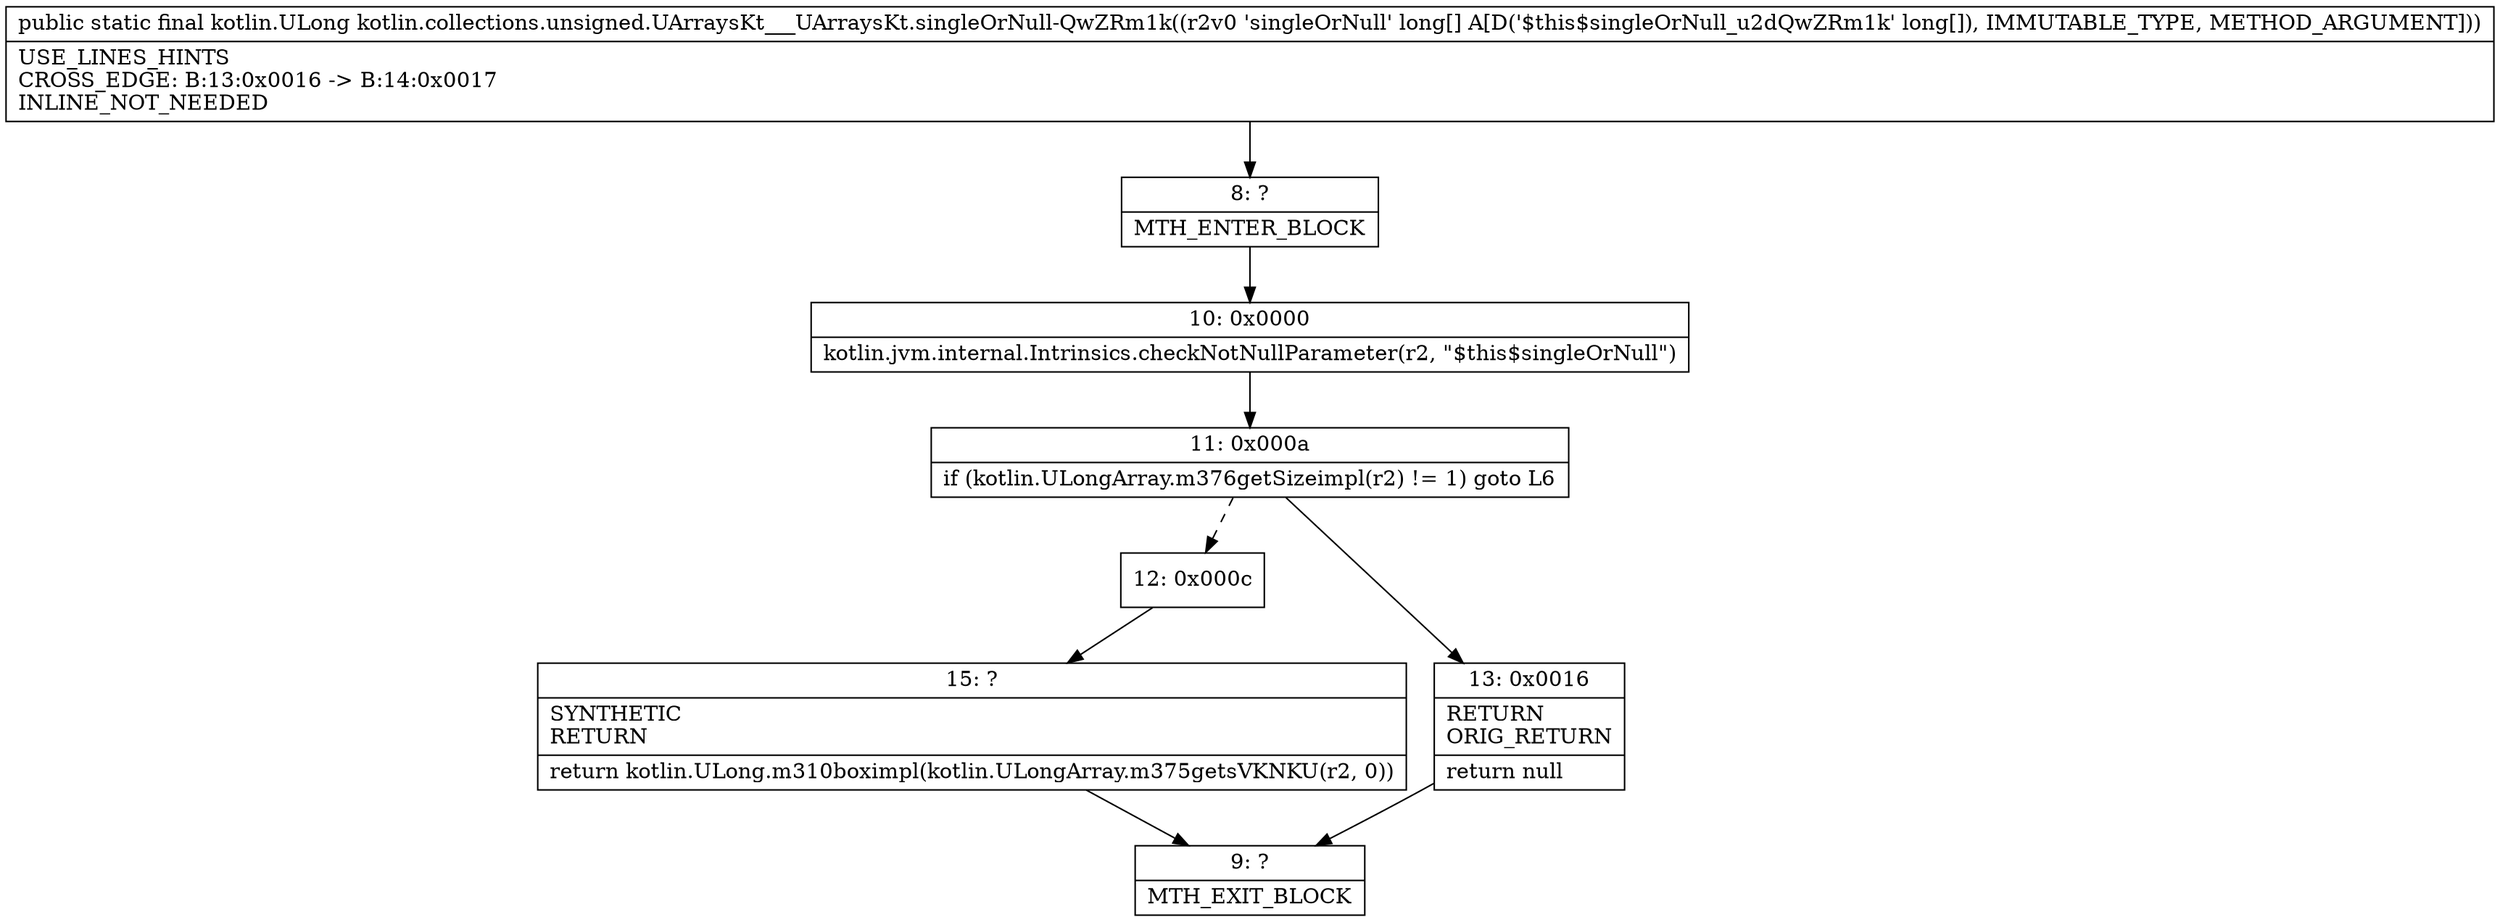 digraph "CFG forkotlin.collections.unsigned.UArraysKt___UArraysKt.singleOrNull\-QwZRm1k([J)Lkotlin\/ULong;" {
Node_8 [shape=record,label="{8\:\ ?|MTH_ENTER_BLOCK\l}"];
Node_10 [shape=record,label="{10\:\ 0x0000|kotlin.jvm.internal.Intrinsics.checkNotNullParameter(r2, \"$this$singleOrNull\")\l}"];
Node_11 [shape=record,label="{11\:\ 0x000a|if (kotlin.ULongArray.m376getSizeimpl(r2) != 1) goto L6\l}"];
Node_12 [shape=record,label="{12\:\ 0x000c}"];
Node_15 [shape=record,label="{15\:\ ?|SYNTHETIC\lRETURN\l|return kotlin.ULong.m310boximpl(kotlin.ULongArray.m375getsVKNKU(r2, 0))\l}"];
Node_9 [shape=record,label="{9\:\ ?|MTH_EXIT_BLOCK\l}"];
Node_13 [shape=record,label="{13\:\ 0x0016|RETURN\lORIG_RETURN\l|return null\l}"];
MethodNode[shape=record,label="{public static final kotlin.ULong kotlin.collections.unsigned.UArraysKt___UArraysKt.singleOrNull\-QwZRm1k((r2v0 'singleOrNull' long[] A[D('$this$singleOrNull_u2dQwZRm1k' long[]), IMMUTABLE_TYPE, METHOD_ARGUMENT]))  | USE_LINES_HINTS\lCROSS_EDGE: B:13:0x0016 \-\> B:14:0x0017\lINLINE_NOT_NEEDED\l}"];
MethodNode -> Node_8;Node_8 -> Node_10;
Node_10 -> Node_11;
Node_11 -> Node_12[style=dashed];
Node_11 -> Node_13;
Node_12 -> Node_15;
Node_15 -> Node_9;
Node_13 -> Node_9;
}

